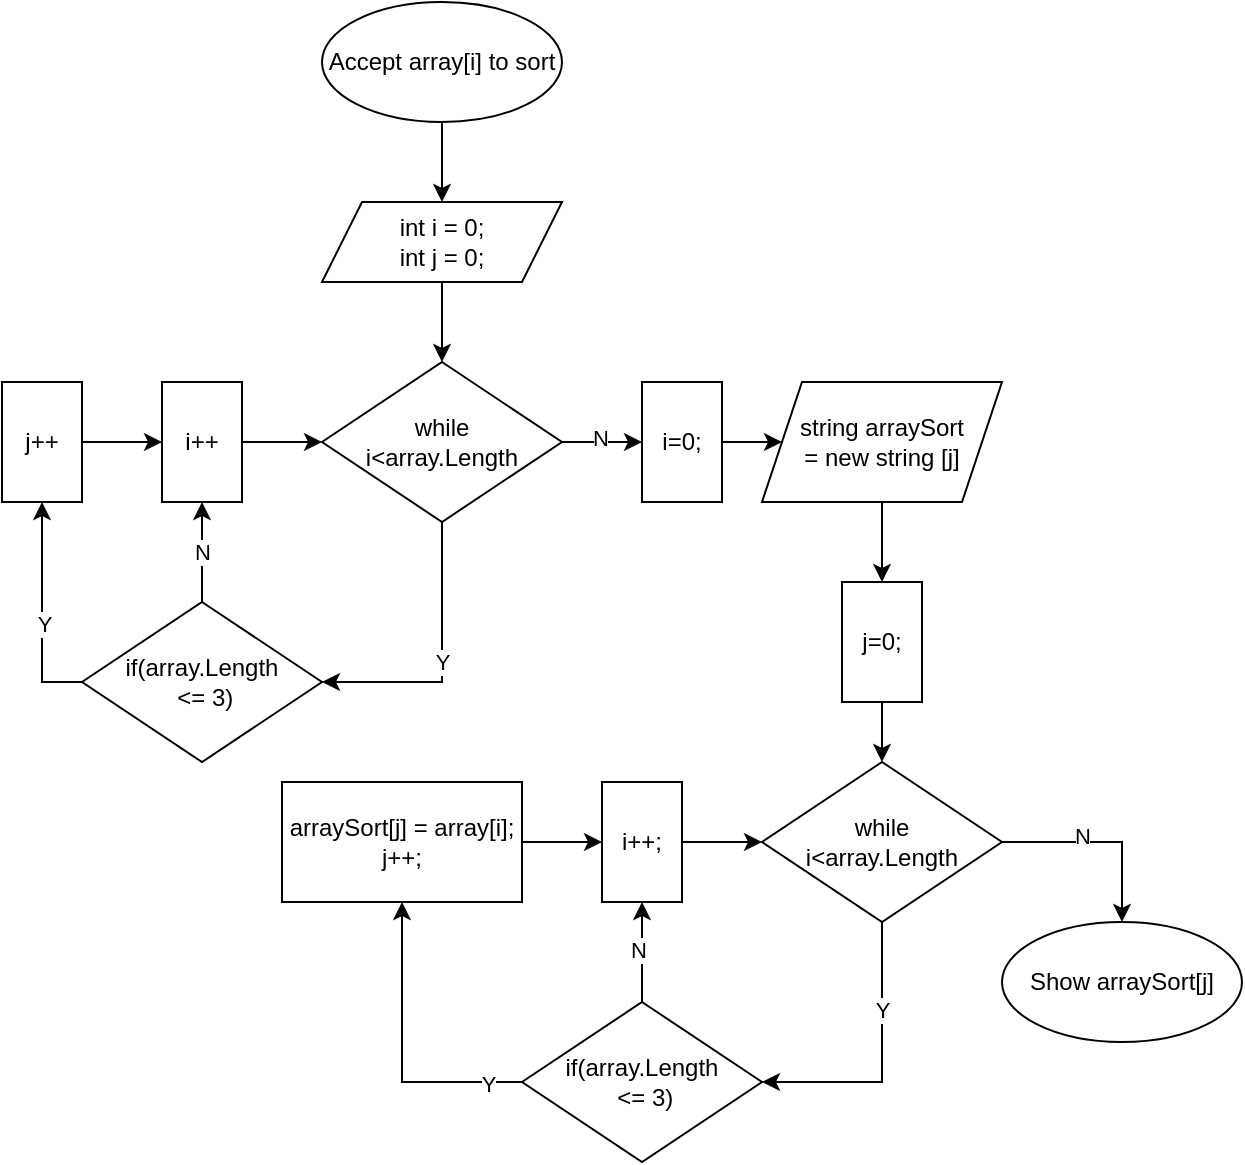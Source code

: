 <mxfile version="23.1.5" type="device">
  <diagram name="Страница — 1" id="V8mCKDNsNIXpNRHH7cHt">
    <mxGraphModel dx="1434" dy="780" grid="1" gridSize="10" guides="1" tooltips="1" connect="1" arrows="1" fold="1" page="1" pageScale="1" pageWidth="827" pageHeight="1169" math="0" shadow="0">
      <root>
        <mxCell id="0" />
        <mxCell id="1" parent="0" />
        <mxCell id="NndXJFiwsGPl76JItb5S-16" style="edgeStyle=orthogonalEdgeStyle;rounded=0;orthogonalLoop=1;jettySize=auto;html=1;exitX=0.5;exitY=1;exitDx=0;exitDy=0;entryX=0.5;entryY=0;entryDx=0;entryDy=0;" edge="1" parent="1" source="NndXJFiwsGPl76JItb5S-1" target="NndXJFiwsGPl76JItb5S-3">
          <mxGeometry relative="1" as="geometry" />
        </mxCell>
        <mxCell id="NndXJFiwsGPl76JItb5S-1" value="Accept array[i] to sort" style="ellipse;whiteSpace=wrap;html=1;" vertex="1" parent="1">
          <mxGeometry x="300" y="130" width="120" height="60" as="geometry" />
        </mxCell>
        <mxCell id="NndXJFiwsGPl76JItb5S-5" value="Y" style="edgeStyle=orthogonalEdgeStyle;rounded=0;orthogonalLoop=1;jettySize=auto;html=1;exitX=0.5;exitY=1;exitDx=0;exitDy=0;entryX=1;entryY=0.5;entryDx=0;entryDy=0;" edge="1" parent="1" source="NndXJFiwsGPl76JItb5S-2" target="NndXJFiwsGPl76JItb5S-4">
          <mxGeometry relative="1" as="geometry" />
        </mxCell>
        <mxCell id="NndXJFiwsGPl76JItb5S-12" style="edgeStyle=orthogonalEdgeStyle;rounded=0;orthogonalLoop=1;jettySize=auto;html=1;exitX=1;exitY=0.5;exitDx=0;exitDy=0;" edge="1" parent="1" source="NndXJFiwsGPl76JItb5S-2">
          <mxGeometry relative="1" as="geometry">
            <mxPoint x="460" y="350" as="targetPoint" />
          </mxGeometry>
        </mxCell>
        <mxCell id="NndXJFiwsGPl76JItb5S-19" value="N" style="edgeLabel;html=1;align=center;verticalAlign=middle;resizable=0;points=[];" vertex="1" connectable="0" parent="NndXJFiwsGPl76JItb5S-12">
          <mxGeometry x="-0.062" y="2" relative="1" as="geometry">
            <mxPoint as="offset" />
          </mxGeometry>
        </mxCell>
        <mxCell id="NndXJFiwsGPl76JItb5S-2" value="while&lt;br&gt;i&amp;lt;array.Length" style="rhombus;whiteSpace=wrap;html=1;" vertex="1" parent="1">
          <mxGeometry x="300" y="310" width="120" height="80" as="geometry" />
        </mxCell>
        <mxCell id="NndXJFiwsGPl76JItb5S-17" style="edgeStyle=orthogonalEdgeStyle;rounded=0;orthogonalLoop=1;jettySize=auto;html=1;exitX=0.5;exitY=1;exitDx=0;exitDy=0;entryX=0.5;entryY=0;entryDx=0;entryDy=0;" edge="1" parent="1" source="NndXJFiwsGPl76JItb5S-3" target="NndXJFiwsGPl76JItb5S-2">
          <mxGeometry relative="1" as="geometry" />
        </mxCell>
        <mxCell id="NndXJFiwsGPl76JItb5S-3" value="int i = 0;&lt;br&gt;int j = 0;" style="shape=parallelogram;perimeter=parallelogramPerimeter;whiteSpace=wrap;html=1;fixedSize=1;" vertex="1" parent="1">
          <mxGeometry x="300" y="230" width="120" height="40" as="geometry" />
        </mxCell>
        <mxCell id="NndXJFiwsGPl76JItb5S-8" style="edgeStyle=orthogonalEdgeStyle;rounded=0;orthogonalLoop=1;jettySize=auto;html=1;exitX=0.5;exitY=0;exitDx=0;exitDy=0;entryX=0.5;entryY=1;entryDx=0;entryDy=0;" edge="1" parent="1" source="NndXJFiwsGPl76JItb5S-4" target="NndXJFiwsGPl76JItb5S-6">
          <mxGeometry relative="1" as="geometry" />
        </mxCell>
        <mxCell id="NndXJFiwsGPl76JItb5S-11" value="N" style="edgeLabel;html=1;align=center;verticalAlign=middle;resizable=0;points=[];" vertex="1" connectable="0" parent="NndXJFiwsGPl76JItb5S-8">
          <mxGeometry relative="1" as="geometry">
            <mxPoint as="offset" />
          </mxGeometry>
        </mxCell>
        <mxCell id="NndXJFiwsGPl76JItb5S-14" style="edgeStyle=orthogonalEdgeStyle;rounded=0;orthogonalLoop=1;jettySize=auto;html=1;exitX=0;exitY=0.5;exitDx=0;exitDy=0;entryX=0.5;entryY=1;entryDx=0;entryDy=0;" edge="1" parent="1" source="NndXJFiwsGPl76JItb5S-4" target="NndXJFiwsGPl76JItb5S-9">
          <mxGeometry relative="1" as="geometry" />
        </mxCell>
        <mxCell id="NndXJFiwsGPl76JItb5S-15" value="Y" style="edgeLabel;html=1;align=center;verticalAlign=middle;resizable=0;points=[];" vertex="1" connectable="0" parent="NndXJFiwsGPl76JItb5S-14">
          <mxGeometry x="-0.109" y="-1" relative="1" as="geometry">
            <mxPoint as="offset" />
          </mxGeometry>
        </mxCell>
        <mxCell id="NndXJFiwsGPl76JItb5S-4" value="if(array.Length&lt;br&gt;&amp;nbsp;&amp;lt;= 3)" style="rhombus;whiteSpace=wrap;html=1;" vertex="1" parent="1">
          <mxGeometry x="180" y="430" width="120" height="80" as="geometry" />
        </mxCell>
        <mxCell id="NndXJFiwsGPl76JItb5S-7" style="edgeStyle=orthogonalEdgeStyle;rounded=0;orthogonalLoop=1;jettySize=auto;html=1;exitX=1;exitY=0.5;exitDx=0;exitDy=0;entryX=0;entryY=0.5;entryDx=0;entryDy=0;" edge="1" parent="1" source="NndXJFiwsGPl76JItb5S-6" target="NndXJFiwsGPl76JItb5S-2">
          <mxGeometry relative="1" as="geometry" />
        </mxCell>
        <mxCell id="NndXJFiwsGPl76JItb5S-6" value="i++" style="rounded=0;whiteSpace=wrap;html=1;" vertex="1" parent="1">
          <mxGeometry x="220" y="320" width="40" height="60" as="geometry" />
        </mxCell>
        <mxCell id="NndXJFiwsGPl76JItb5S-10" style="edgeStyle=orthogonalEdgeStyle;rounded=0;orthogonalLoop=1;jettySize=auto;html=1;exitX=1;exitY=0.5;exitDx=0;exitDy=0;entryX=0;entryY=0.5;entryDx=0;entryDy=0;" edge="1" parent="1" source="NndXJFiwsGPl76JItb5S-9" target="NndXJFiwsGPl76JItb5S-6">
          <mxGeometry relative="1" as="geometry" />
        </mxCell>
        <mxCell id="NndXJFiwsGPl76JItb5S-9" value="j++" style="rounded=0;whiteSpace=wrap;html=1;" vertex="1" parent="1">
          <mxGeometry x="140" y="320" width="40" height="60" as="geometry" />
        </mxCell>
        <mxCell id="NndXJFiwsGPl76JItb5S-38" style="edgeStyle=orthogonalEdgeStyle;rounded=0;orthogonalLoop=1;jettySize=auto;html=1;exitX=0.5;exitY=1;exitDx=0;exitDy=0;entryX=0.5;entryY=0;entryDx=0;entryDy=0;" edge="1" parent="1" source="NndXJFiwsGPl76JItb5S-18" target="NndXJFiwsGPl76JItb5S-37">
          <mxGeometry relative="1" as="geometry" />
        </mxCell>
        <mxCell id="NndXJFiwsGPl76JItb5S-18" value="string arraySort &lt;br&gt;= new string [j]" style="shape=parallelogram;perimeter=parallelogramPerimeter;whiteSpace=wrap;html=1;fixedSize=1;" vertex="1" parent="1">
          <mxGeometry x="520" y="320" width="120" height="60" as="geometry" />
        </mxCell>
        <mxCell id="NndXJFiwsGPl76JItb5S-21" style="edgeStyle=orthogonalEdgeStyle;rounded=0;orthogonalLoop=1;jettySize=auto;html=1;exitX=1;exitY=0.5;exitDx=0;exitDy=0;entryX=0;entryY=0.5;entryDx=0;entryDy=0;" edge="1" parent="1" source="NndXJFiwsGPl76JItb5S-20" target="NndXJFiwsGPl76JItb5S-18">
          <mxGeometry relative="1" as="geometry" />
        </mxCell>
        <mxCell id="NndXJFiwsGPl76JItb5S-20" value="i=0;" style="rounded=0;whiteSpace=wrap;html=1;" vertex="1" parent="1">
          <mxGeometry x="460" y="320" width="40" height="60" as="geometry" />
        </mxCell>
        <mxCell id="NndXJFiwsGPl76JItb5S-26" style="edgeStyle=orthogonalEdgeStyle;rounded=0;orthogonalLoop=1;jettySize=auto;html=1;exitX=0.5;exitY=1;exitDx=0;exitDy=0;entryX=1;entryY=0.5;entryDx=0;entryDy=0;" edge="1" parent="1" source="NndXJFiwsGPl76JItb5S-23" target="NndXJFiwsGPl76JItb5S-25">
          <mxGeometry relative="1" as="geometry" />
        </mxCell>
        <mxCell id="NndXJFiwsGPl76JItb5S-34" value="Y" style="edgeLabel;html=1;align=center;verticalAlign=middle;resizable=0;points=[];" vertex="1" connectable="0" parent="NndXJFiwsGPl76JItb5S-26">
          <mxGeometry x="-0.371" relative="1" as="geometry">
            <mxPoint as="offset" />
          </mxGeometry>
        </mxCell>
        <mxCell id="NndXJFiwsGPl76JItb5S-46" style="edgeStyle=orthogonalEdgeStyle;rounded=0;orthogonalLoop=1;jettySize=auto;html=1;exitX=1;exitY=0.5;exitDx=0;exitDy=0;entryX=0.5;entryY=0;entryDx=0;entryDy=0;" edge="1" parent="1" source="NndXJFiwsGPl76JItb5S-23" target="NndXJFiwsGPl76JItb5S-42">
          <mxGeometry relative="1" as="geometry">
            <mxPoint x="700" y="550" as="targetPoint" />
          </mxGeometry>
        </mxCell>
        <mxCell id="NndXJFiwsGPl76JItb5S-48" value="N" style="edgeLabel;html=1;align=center;verticalAlign=middle;resizable=0;points=[];" vertex="1" connectable="0" parent="NndXJFiwsGPl76JItb5S-46">
          <mxGeometry x="-0.2" y="3" relative="1" as="geometry">
            <mxPoint as="offset" />
          </mxGeometry>
        </mxCell>
        <mxCell id="NndXJFiwsGPl76JItb5S-23" value="while&lt;br&gt;i&amp;lt;array.Length" style="rhombus;whiteSpace=wrap;html=1;" vertex="1" parent="1">
          <mxGeometry x="520" y="510" width="120" height="80" as="geometry" />
        </mxCell>
        <mxCell id="NndXJFiwsGPl76JItb5S-33" style="edgeStyle=orthogonalEdgeStyle;rounded=0;orthogonalLoop=1;jettySize=auto;html=1;exitX=0.5;exitY=0;exitDx=0;exitDy=0;entryX=0.5;entryY=1;entryDx=0;entryDy=0;" edge="1" parent="1" source="NndXJFiwsGPl76JItb5S-25" target="NndXJFiwsGPl76JItb5S-27">
          <mxGeometry relative="1" as="geometry" />
        </mxCell>
        <mxCell id="NndXJFiwsGPl76JItb5S-35" value="N" style="edgeLabel;html=1;align=center;verticalAlign=middle;resizable=0;points=[];" vertex="1" connectable="0" parent="NndXJFiwsGPl76JItb5S-33">
          <mxGeometry x="0.04" y="2" relative="1" as="geometry">
            <mxPoint as="offset" />
          </mxGeometry>
        </mxCell>
        <mxCell id="NndXJFiwsGPl76JItb5S-36" style="edgeStyle=orthogonalEdgeStyle;rounded=0;orthogonalLoop=1;jettySize=auto;html=1;exitX=0;exitY=0.5;exitDx=0;exitDy=0;entryX=0.5;entryY=1;entryDx=0;entryDy=0;" edge="1" parent="1" source="NndXJFiwsGPl76JItb5S-25" target="NndXJFiwsGPl76JItb5S-29">
          <mxGeometry relative="1" as="geometry" />
        </mxCell>
        <mxCell id="NndXJFiwsGPl76JItb5S-40" value="Y" style="edgeLabel;html=1;align=center;verticalAlign=middle;resizable=0;points=[];" vertex="1" connectable="0" parent="NndXJFiwsGPl76JItb5S-36">
          <mxGeometry x="-0.773" y="1" relative="1" as="geometry">
            <mxPoint as="offset" />
          </mxGeometry>
        </mxCell>
        <mxCell id="NndXJFiwsGPl76JItb5S-25" value="if(array.Length&lt;br&gt;&amp;nbsp;&amp;lt;= 3)" style="rhombus;whiteSpace=wrap;html=1;" vertex="1" parent="1">
          <mxGeometry x="400" y="630" width="120" height="80" as="geometry" />
        </mxCell>
        <mxCell id="NndXJFiwsGPl76JItb5S-31" style="edgeStyle=orthogonalEdgeStyle;rounded=0;orthogonalLoop=1;jettySize=auto;html=1;exitX=1;exitY=0.5;exitDx=0;exitDy=0;entryX=0;entryY=0.5;entryDx=0;entryDy=0;" edge="1" parent="1" source="NndXJFiwsGPl76JItb5S-27" target="NndXJFiwsGPl76JItb5S-23">
          <mxGeometry relative="1" as="geometry" />
        </mxCell>
        <mxCell id="NndXJFiwsGPl76JItb5S-27" value="i++;" style="rounded=0;whiteSpace=wrap;html=1;" vertex="1" parent="1">
          <mxGeometry x="440" y="520" width="40" height="60" as="geometry" />
        </mxCell>
        <mxCell id="NndXJFiwsGPl76JItb5S-32" style="edgeStyle=orthogonalEdgeStyle;rounded=0;orthogonalLoop=1;jettySize=auto;html=1;exitX=1;exitY=0.5;exitDx=0;exitDy=0;entryX=0;entryY=0.5;entryDx=0;entryDy=0;" edge="1" parent="1" source="NndXJFiwsGPl76JItb5S-29" target="NndXJFiwsGPl76JItb5S-27">
          <mxGeometry relative="1" as="geometry" />
        </mxCell>
        <mxCell id="NndXJFiwsGPl76JItb5S-29" value="arraySort[j] = array[i];&lt;br&gt;j++;" style="rounded=0;whiteSpace=wrap;html=1;" vertex="1" parent="1">
          <mxGeometry x="280" y="520" width="120" height="60" as="geometry" />
        </mxCell>
        <mxCell id="NndXJFiwsGPl76JItb5S-39" style="edgeStyle=orthogonalEdgeStyle;rounded=0;orthogonalLoop=1;jettySize=auto;html=1;exitX=0.5;exitY=1;exitDx=0;exitDy=0;entryX=0.5;entryY=0;entryDx=0;entryDy=0;" edge="1" parent="1" source="NndXJFiwsGPl76JItb5S-37" target="NndXJFiwsGPl76JItb5S-23">
          <mxGeometry relative="1" as="geometry" />
        </mxCell>
        <mxCell id="NndXJFiwsGPl76JItb5S-37" value="j=0;" style="rounded=0;whiteSpace=wrap;html=1;" vertex="1" parent="1">
          <mxGeometry x="560" y="420" width="40" height="60" as="geometry" />
        </mxCell>
        <mxCell id="NndXJFiwsGPl76JItb5S-42" value="Show arraySort[j]" style="ellipse;whiteSpace=wrap;html=1;" vertex="1" parent="1">
          <mxGeometry x="640" y="590" width="120" height="60" as="geometry" />
        </mxCell>
      </root>
    </mxGraphModel>
  </diagram>
</mxfile>
